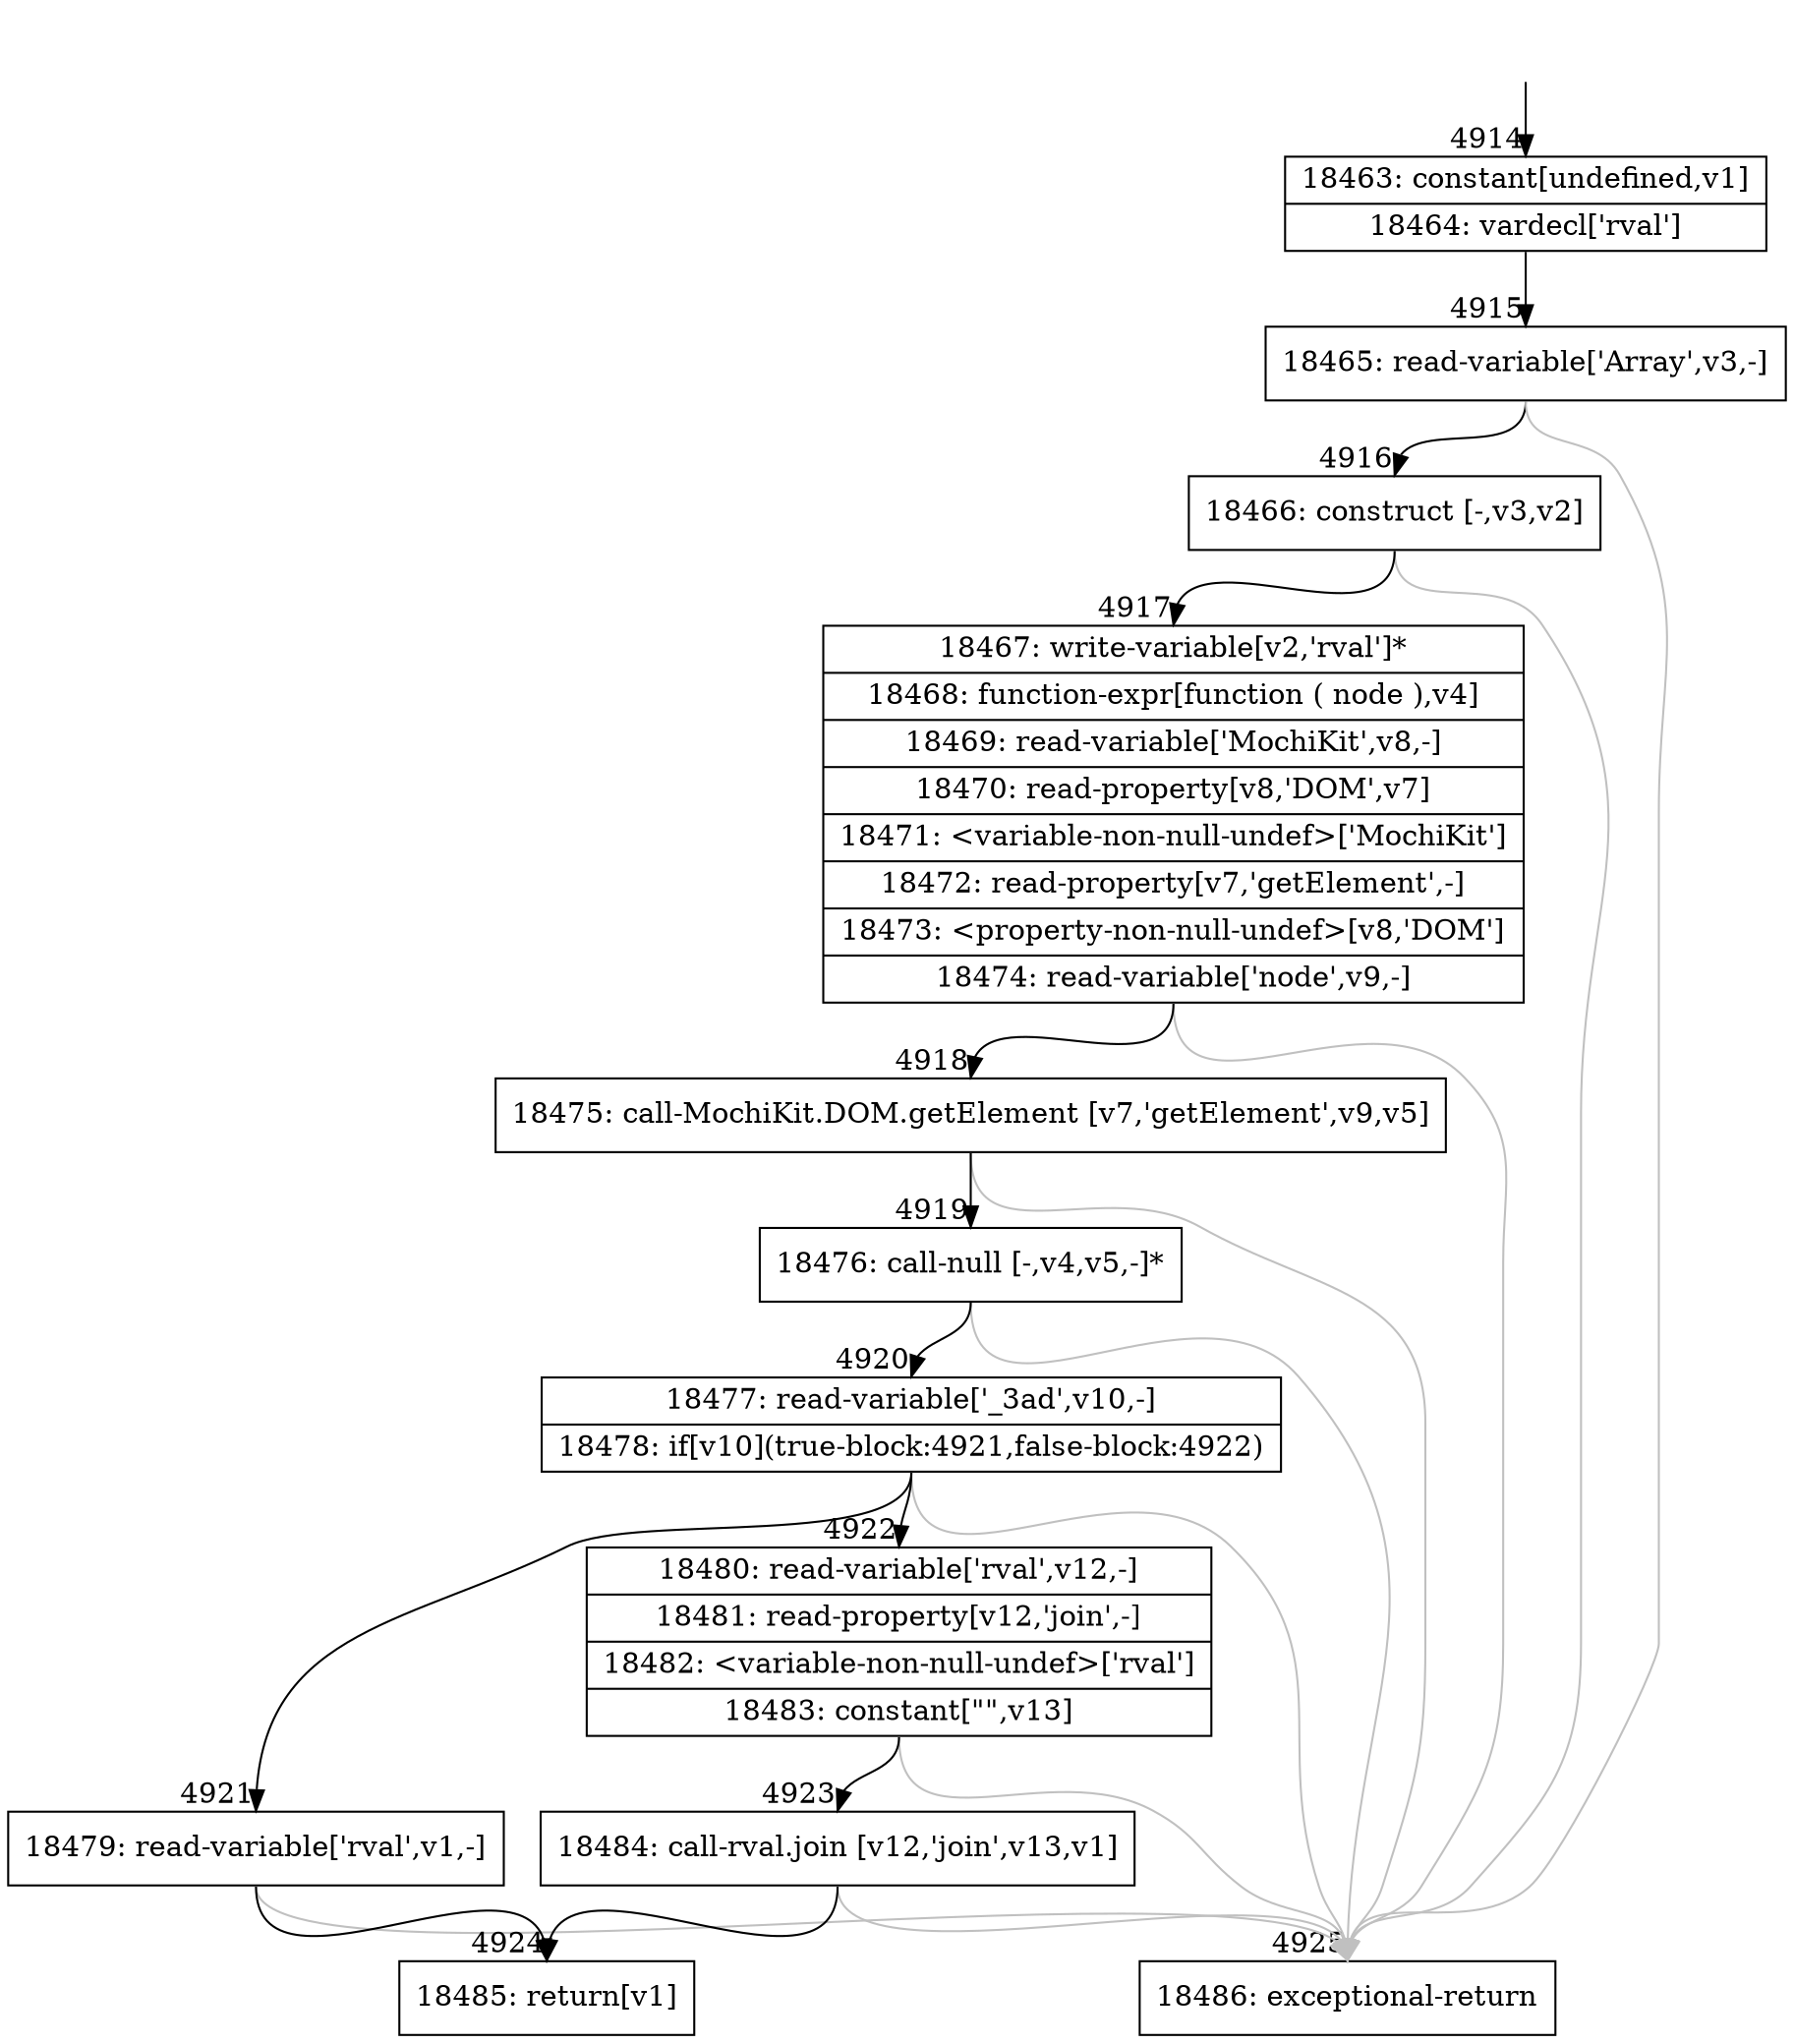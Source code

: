 digraph {
rankdir="TD"
BB_entry352[shape=none,label=""];
BB_entry352 -> BB4914 [tailport=s, headport=n, headlabel="    4914"]
BB4914 [shape=record label="{18463: constant[undefined,v1]|18464: vardecl['rval']}" ] 
BB4914 -> BB4915 [tailport=s, headport=n, headlabel="      4915"]
BB4915 [shape=record label="{18465: read-variable['Array',v3,-]}" ] 
BB4915 -> BB4916 [tailport=s, headport=n, headlabel="      4916"]
BB4915 -> BB4925 [tailport=s, headport=n, color=gray, headlabel="      4925"]
BB4916 [shape=record label="{18466: construct [-,v3,v2]}" ] 
BB4916 -> BB4917 [tailport=s, headport=n, headlabel="      4917"]
BB4916 -> BB4925 [tailport=s, headport=n, color=gray]
BB4917 [shape=record label="{18467: write-variable[v2,'rval']*|18468: function-expr[function ( node ),v4]|18469: read-variable['MochiKit',v8,-]|18470: read-property[v8,'DOM',v7]|18471: \<variable-non-null-undef\>['MochiKit']|18472: read-property[v7,'getElement',-]|18473: \<property-non-null-undef\>[v8,'DOM']|18474: read-variable['node',v9,-]}" ] 
BB4917 -> BB4918 [tailport=s, headport=n, headlabel="      4918"]
BB4917 -> BB4925 [tailport=s, headport=n, color=gray]
BB4918 [shape=record label="{18475: call-MochiKit.DOM.getElement [v7,'getElement',v9,v5]}" ] 
BB4918 -> BB4919 [tailport=s, headport=n, headlabel="      4919"]
BB4918 -> BB4925 [tailport=s, headport=n, color=gray]
BB4919 [shape=record label="{18476: call-null [-,v4,v5,-]*}" ] 
BB4919 -> BB4920 [tailport=s, headport=n, headlabel="      4920"]
BB4919 -> BB4925 [tailport=s, headport=n, color=gray]
BB4920 [shape=record label="{18477: read-variable['_3ad',v10,-]|18478: if[v10](true-block:4921,false-block:4922)}" ] 
BB4920 -> BB4921 [tailport=s, headport=n, headlabel="      4921"]
BB4920 -> BB4922 [tailport=s, headport=n, headlabel="      4922"]
BB4920 -> BB4925 [tailport=s, headport=n, color=gray]
BB4921 [shape=record label="{18479: read-variable['rval',v1,-]}" ] 
BB4921 -> BB4924 [tailport=s, headport=n, headlabel="      4924"]
BB4921 -> BB4925 [tailport=s, headport=n, color=gray]
BB4922 [shape=record label="{18480: read-variable['rval',v12,-]|18481: read-property[v12,'join',-]|18482: \<variable-non-null-undef\>['rval']|18483: constant[\"\",v13]}" ] 
BB4922 -> BB4923 [tailport=s, headport=n, headlabel="      4923"]
BB4922 -> BB4925 [tailport=s, headport=n, color=gray]
BB4923 [shape=record label="{18484: call-rval.join [v12,'join',v13,v1]}" ] 
BB4923 -> BB4924 [tailport=s, headport=n]
BB4923 -> BB4925 [tailport=s, headport=n, color=gray]
BB4924 [shape=record label="{18485: return[v1]}" ] 
BB4925 [shape=record label="{18486: exceptional-return}" ] 
//#$~ 3425
}
